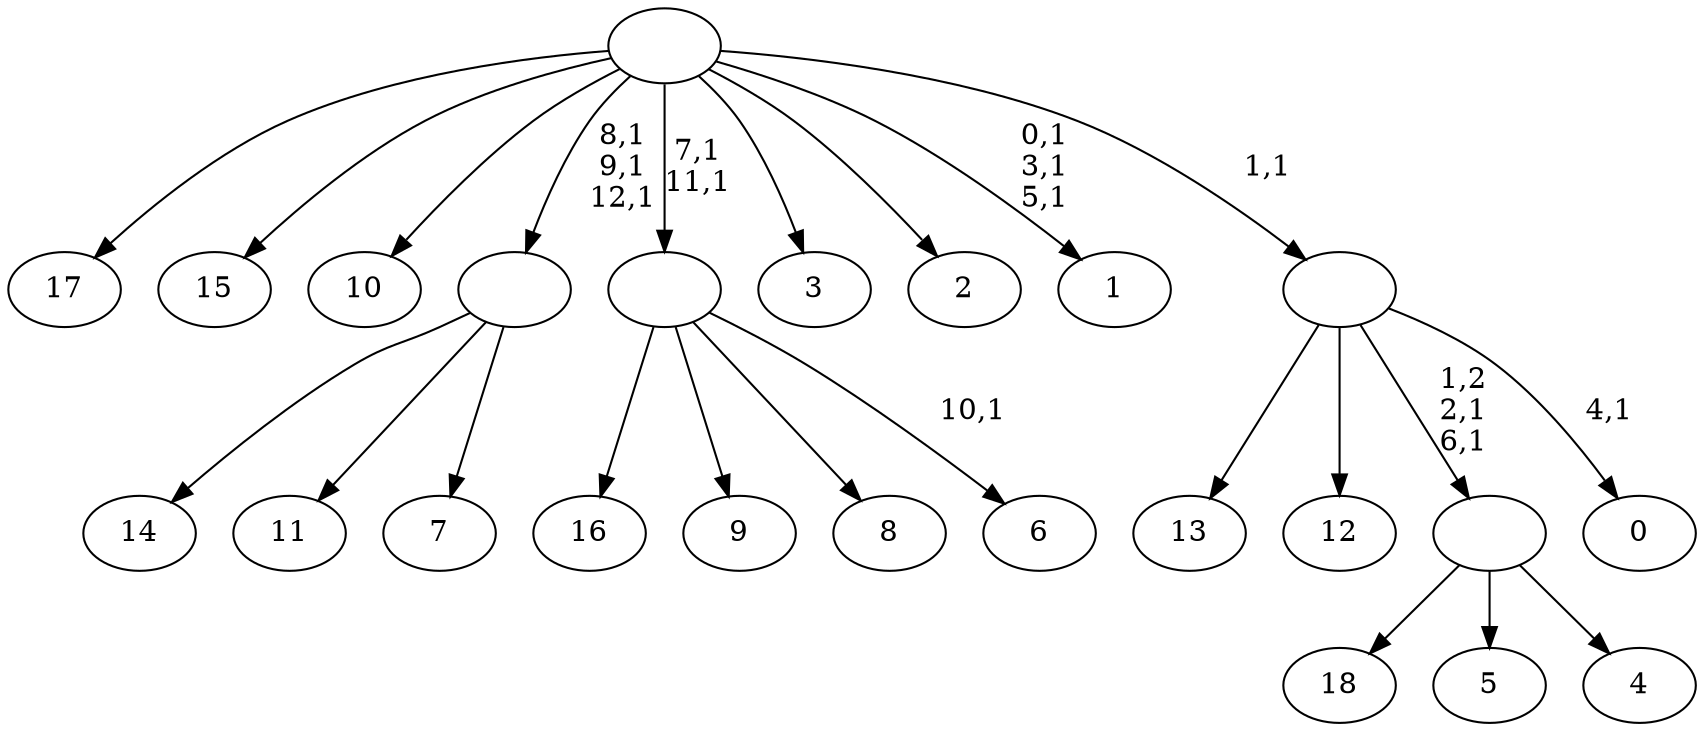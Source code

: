 digraph T {
	32 [label="18"]
	31 [label="17"]
	30 [label="16"]
	29 [label="15"]
	28 [label="14"]
	27 [label="13"]
	26 [label="12"]
	25 [label="11"]
	24 [label="10"]
	23 [label="9"]
	22 [label="8"]
	21 [label="7"]
	20 [label=""]
	17 [label="6"]
	15 [label=""]
	13 [label="5"]
	12 [label="4"]
	11 [label=""]
	9 [label="3"]
	8 [label="2"]
	7 [label="1"]
	3 [label="0"]
	1 [label=""]
	0 [label=""]
	20 -> 28 [label=""]
	20 -> 25 [label=""]
	20 -> 21 [label=""]
	15 -> 17 [label="10,1"]
	15 -> 30 [label=""]
	15 -> 23 [label=""]
	15 -> 22 [label=""]
	11 -> 32 [label=""]
	11 -> 13 [label=""]
	11 -> 12 [label=""]
	1 -> 3 [label="4,1"]
	1 -> 11 [label="1,2\n2,1\n6,1"]
	1 -> 27 [label=""]
	1 -> 26 [label=""]
	0 -> 7 [label="0,1\n3,1\n5,1"]
	0 -> 15 [label="7,1\n11,1"]
	0 -> 20 [label="8,1\n9,1\n12,1"]
	0 -> 31 [label=""]
	0 -> 29 [label=""]
	0 -> 24 [label=""]
	0 -> 9 [label=""]
	0 -> 8 [label=""]
	0 -> 1 [label="1,1"]
}
